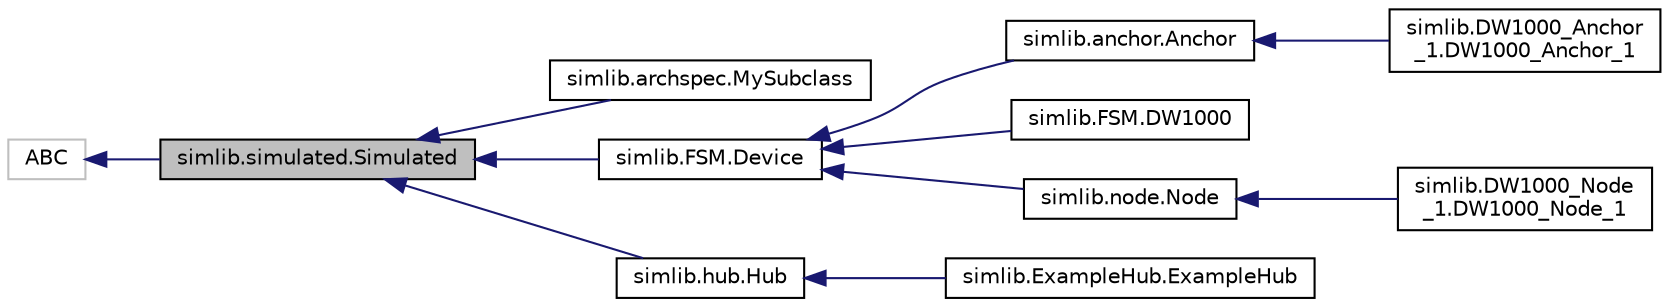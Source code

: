 digraph "simlib.simulated.Simulated"
{
  edge [fontname="Helvetica",fontsize="10",labelfontname="Helvetica",labelfontsize="10"];
  node [fontname="Helvetica",fontsize="10",shape=record];
  rankdir="LR";
  Node0 [label="simlib.simulated.Simulated",height=0.2,width=0.4,color="black", fillcolor="grey75", style="filled", fontcolor="black"];
  Node1 -> Node0 [dir="back",color="midnightblue",fontsize="10",style="solid",fontname="Helvetica"];
  Node1 [label="ABC",height=0.2,width=0.4,color="grey75", fillcolor="white", style="filled"];
  Node0 -> Node2 [dir="back",color="midnightblue",fontsize="10",style="solid",fontname="Helvetica"];
  Node2 [label="simlib.archspec.MySubclass",height=0.2,width=0.4,color="black", fillcolor="white", style="filled",URL="$classsimlib_1_1archspec_1_1_my_subclass.html"];
  Node0 -> Node3 [dir="back",color="midnightblue",fontsize="10",style="solid",fontname="Helvetica"];
  Node3 [label="simlib.FSM.Device",height=0.2,width=0.4,color="black", fillcolor="white", style="filled",URL="$classsimlib_1_1_f_s_m_1_1_device.html"];
  Node3 -> Node4 [dir="back",color="midnightblue",fontsize="10",style="solid",fontname="Helvetica"];
  Node4 [label="simlib.anchor.Anchor",height=0.2,width=0.4,color="black", fillcolor="white", style="filled",URL="$classsimlib_1_1anchor_1_1_anchor.html"];
  Node4 -> Node5 [dir="back",color="midnightblue",fontsize="10",style="solid",fontname="Helvetica"];
  Node5 [label="simlib.DW1000_Anchor\l_1.DW1000_Anchor_1",height=0.2,width=0.4,color="black", fillcolor="white", style="filled",URL="$classsimlib_1_1_d_w1000___anchor__1_1_1_d_w1000___anchor__1.html"];
  Node3 -> Node6 [dir="back",color="midnightblue",fontsize="10",style="solid",fontname="Helvetica"];
  Node6 [label="simlib.FSM.DW1000",height=0.2,width=0.4,color="black", fillcolor="white", style="filled",URL="$classsimlib_1_1_f_s_m_1_1_d_w1000.html"];
  Node3 -> Node7 [dir="back",color="midnightblue",fontsize="10",style="solid",fontname="Helvetica"];
  Node7 [label="simlib.node.Node",height=0.2,width=0.4,color="black", fillcolor="white", style="filled",URL="$classsimlib_1_1node_1_1_node.html"];
  Node7 -> Node8 [dir="back",color="midnightblue",fontsize="10",style="solid",fontname="Helvetica"];
  Node8 [label="simlib.DW1000_Node\l_1.DW1000_Node_1",height=0.2,width=0.4,color="black", fillcolor="white", style="filled",URL="$classsimlib_1_1_d_w1000___node__1_1_1_d_w1000___node__1.html"];
  Node0 -> Node9 [dir="back",color="midnightblue",fontsize="10",style="solid",fontname="Helvetica"];
  Node9 [label="simlib.hub.Hub",height=0.2,width=0.4,color="black", fillcolor="white", style="filled",URL="$classsimlib_1_1hub_1_1_hub.html"];
  Node9 -> Node10 [dir="back",color="midnightblue",fontsize="10",style="solid",fontname="Helvetica"];
  Node10 [label="simlib.ExampleHub.ExampleHub",height=0.2,width=0.4,color="black", fillcolor="white", style="filled",URL="$classsimlib_1_1_example_hub_1_1_example_hub.html"];
}
